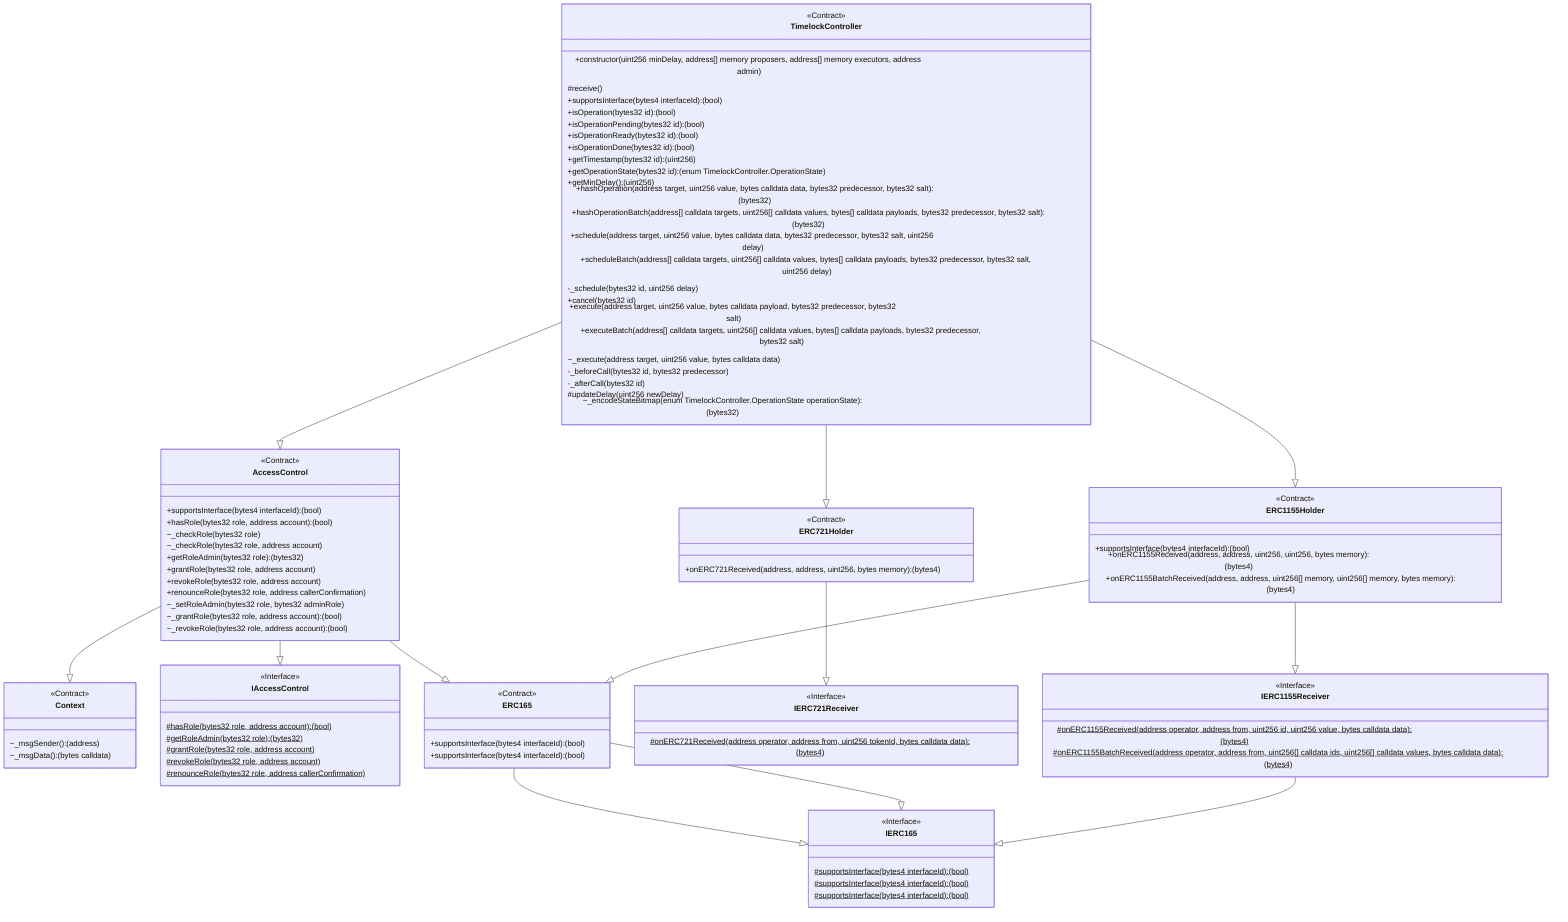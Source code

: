 classDiagram
  %% 1084:15205:2
  class TimelockController {
    <<Contract>>
    +constructor(uint256 minDelay, address[] memory proposers, address[] memory executors, address admin)
    #receive()
    +supportsInterface(bytes4 interfaceId): (bool)
    +isOperation(bytes32 id): (bool)
    +isOperationPending(bytes32 id): (bool)
    +isOperationReady(bytes32 id): (bool)
    +isOperationDone(bytes32 id): (bool)
    +getTimestamp(bytes32 id): (uint256)
    +getOperationState(bytes32 id): (enum TimelockController.OperationState)
    +getMinDelay(): (uint256)
    +hashOperation(address target, uint256 value, bytes calldata data, bytes32 predecessor, bytes32 salt): (bytes32)
    +hashOperationBatch(address[] calldata targets, uint256[] calldata values, bytes[] calldata payloads, bytes32 predecessor, bytes32 salt): (bytes32)
    +schedule(address target, uint256 value, bytes calldata data, bytes32 predecessor, bytes32 salt, uint256 delay)
    +scheduleBatch(address[] calldata targets, uint256[] calldata values, bytes[] calldata payloads, bytes32 predecessor, bytes32 salt, uint256 delay)
    -_schedule(bytes32 id, uint256 delay)
    +cancel(bytes32 id)
    +execute(address target, uint256 value, bytes calldata payload, bytes32 predecessor, bytes32 salt)
    +executeBatch(address[] calldata targets, uint256[] calldata values, bytes[] calldata payloads, bytes32 predecessor, bytes32 salt)
    ~_execute(address target, uint256 value, bytes calldata data)
    -_beforeCall(bytes32 id, bytes32 predecessor)
    -_afterCall(bytes32 id)
    #updateDelay(uint256 newDelay)
    ~_encodeStateBitmap(enum TimelockController.OperationState operationState): (bytes32)
  }
  
  TimelockController --|> AccessControl
  
  %% 1953:5096:0
  class AccessControl {
    <<Contract>>
    +supportsInterface(bytes4 interfaceId): (bool)
    +hasRole(bytes32 role, address account): (bool)
    ~_checkRole(bytes32 role)
    ~_checkRole(bytes32 role, address account)
    +getRoleAdmin(bytes32 role): (bytes32)
    +grantRole(bytes32 role, address account)
    +revokeRole(bytes32 role, address account)
    +renounceRole(bytes32 role, address callerConfirmation)
    ~_setRoleAdmin(bytes32 role, bytes32 adminRole)
    ~_grantRole(bytes32 role, address account): (bool)
    ~_revokeRole(bytes32 role, address account): (bool)
  }
  
  AccessControl --|> Context
  
  %% 624:235:8
  class Context {
    <<Contract>>
    ~_msgSender(): (address)
    ~_msgData(): (bytes calldata)
  }
  
  AccessControl --|> IAccessControl
  
  %% 225:3033:1
  class IAccessControl {
    <<Interface>>
    #hasRole(bytes32 role, address account): (bool)$
    #getRoleAdmin(bytes32 role): (bytes32)$
    #grantRole(bytes32 role, address account)$
    #revokeRole(bytes32 role, address account)$
    #renounceRole(bytes32 role, address callerConfirmation)$
  }
  
  AccessControl --|> ERC165
  
  %% 659:251:9
  class ERC165 {
    <<Contract>>
    +supportsInterface(bytes4 interfaceId): (bool)
  }
  
  ERC165 --|> IERC165
  
  %% 421:447:10
  class IERC165 {
    <<Interface>>
    #supportsInterface(bytes4 interfaceId): (bool)$
  }
  
  TimelockController --|> ERC721Holder
  
  %% 441:353:6
  class ERC721Holder {
    <<Contract>>
    +onERC721Received(address, address, uint256, bytes memory): (bytes4)
  }
  
  ERC721Holder --|> IERC721Receiver
  
  %% 295:699:5
  class IERC721Receiver {
    <<Interface>>
    #onERC721Received(address operator, address from, uint256 tokenId, bytes calldata data): (bytes4)$
  }
  
  TimelockController --|> ERC1155Holder
  
  %% 522:828:4
  class ERC1155Holder {
    <<Contract>>
    +supportsInterface(bytes4 interfaceId): (bool)
    +onERC1155Received(address, address, uint256, uint256, bytes memory): (bytes4)
    +onERC1155BatchReceived(address, address, uint256[] memory, uint256[] memory, bytes memory): (bytes4)
  }
  
  ERC1155Holder --|> ERC165
  
  %% 659:251:9
  class ERC165 {
    <<Contract>>
    +supportsInterface(bytes4 interfaceId): (bool)
  }
  
  ERC165 --|> IERC165
  
  %% 421:447:10
  class IERC165 {
    <<Interface>>
    #supportsInterface(bytes4 interfaceId): (bool)$
  }
  
  ERC1155Holder --|> IERC1155Receiver
  
  %% 327:2269:3
  class IERC1155Receiver {
    <<Interface>>
    #onERC1155Received(address operator, address from, uint256 id, uint256 value, bytes calldata data): (bytes4)$
    #onERC1155BatchReceived(address operator, address from, uint256[] calldata ids, uint256[] calldata values, bytes calldata data): (bytes4)$
  }
  
  IERC1155Receiver --|> IERC165
  
  %% 421:447:10
  class IERC165 {
    <<Interface>>
    #supportsInterface(bytes4 interfaceId): (bool)$
  }